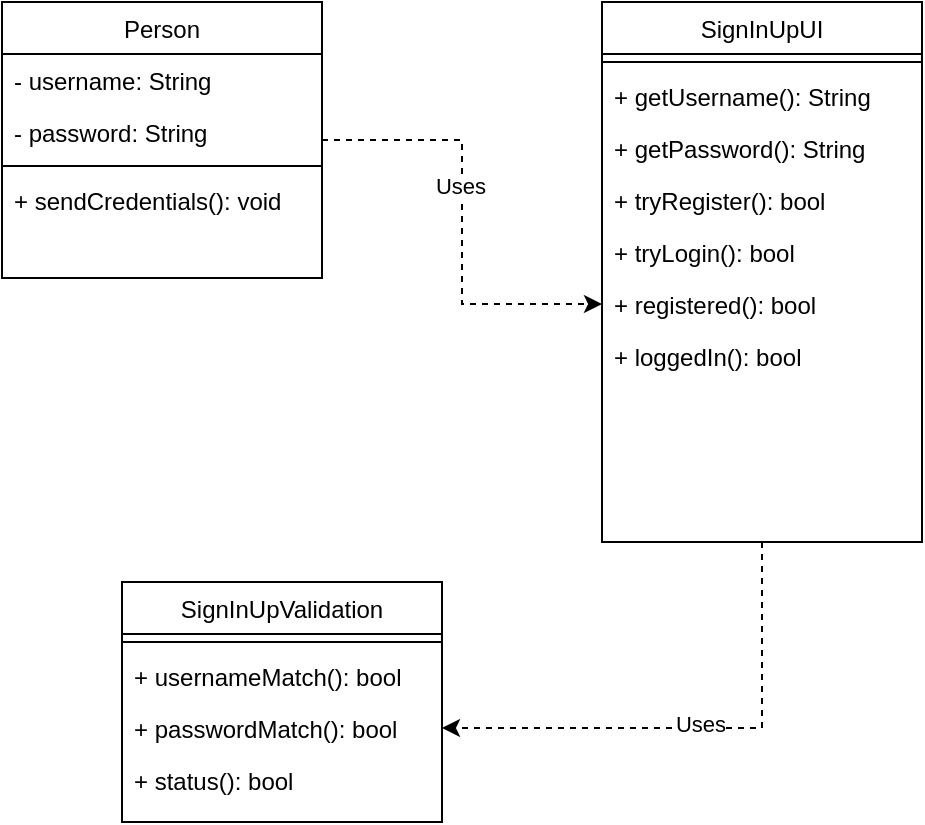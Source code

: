 <mxfile version="17.1.0" type="google"><diagram id="C5RBs43oDa-KdzZeNtuy" name="Page-1"><mxGraphModel grid="1" gridSize="10" guides="1" tooltips="1" connect="1" arrows="1" page="1" fold="1" pageScale="1" pageWidth="827" pageHeight="1169" math="0" shadow="0"><root><mxCell id="WIyWlLk6GJQsqaUBKTNV-0"/><mxCell id="WIyWlLk6GJQsqaUBKTNV-1" parent="WIyWlLk6GJQsqaUBKTNV-0"/><mxCell id="LyZW7LOmegrhGefD36k5-18" style="edgeStyle=orthogonalEdgeStyle;rounded=0;orthogonalLoop=1;jettySize=auto;html=1;entryX=0;entryY=0.5;entryDx=0;entryDy=0;dashed=1;" edge="1" parent="WIyWlLk6GJQsqaUBKTNV-1" source="zkfFHV4jXpPFQw0GAbJ--0" target="LyZW7LOmegrhGefD36k5-16"><mxGeometry relative="1" as="geometry"/></mxCell><mxCell id="LyZW7LOmegrhGefD36k5-19" value="Uses" style="edgeLabel;html=1;align=center;verticalAlign=middle;resizable=0;points=[];" connectable="0" vertex="1" parent="LyZW7LOmegrhGefD36k5-18"><mxGeometry x="-0.162" y="-1" relative="1" as="geometry"><mxPoint as="offset"/></mxGeometry></mxCell><mxCell id="zkfFHV4jXpPFQw0GAbJ--0" value="Person" style="swimlane;fontStyle=0;align=center;verticalAlign=top;childLayout=stackLayout;horizontal=1;startSize=26;horizontalStack=0;resizeParent=1;resizeLast=0;collapsible=1;marginBottom=0;rounded=0;shadow=0;strokeWidth=1;" parent="WIyWlLk6GJQsqaUBKTNV-1" vertex="1"><mxGeometry x="220" y="120" width="160" height="138" as="geometry"><mxRectangle x="230" y="140" width="160" height="26" as="alternateBounds"/></mxGeometry></mxCell><mxCell id="zkfFHV4jXpPFQw0GAbJ--1" value="- username: String" style="text;align=left;verticalAlign=top;spacingLeft=4;spacingRight=4;overflow=hidden;rotatable=0;points=[[0,0.5],[1,0.5]];portConstraint=eastwest;" parent="zkfFHV4jXpPFQw0GAbJ--0" vertex="1"><mxGeometry y="26" width="160" height="26" as="geometry"/></mxCell><mxCell id="zkfFHV4jXpPFQw0GAbJ--3" value="- password: String" style="text;align=left;verticalAlign=top;spacingLeft=4;spacingRight=4;overflow=hidden;rotatable=0;points=[[0,0.5],[1,0.5]];portConstraint=eastwest;rounded=0;shadow=0;html=0;" parent="zkfFHV4jXpPFQw0GAbJ--0" vertex="1"><mxGeometry y="52" width="160" height="26" as="geometry"/></mxCell><mxCell id="zkfFHV4jXpPFQw0GAbJ--4" value="" style="line;html=1;strokeWidth=1;align=left;verticalAlign=middle;spacingTop=-1;spacingLeft=3;spacingRight=3;rotatable=0;labelPosition=right;points=[];portConstraint=eastwest;" parent="zkfFHV4jXpPFQw0GAbJ--0" vertex="1"><mxGeometry y="78" width="160" height="8" as="geometry"/></mxCell><mxCell id="zkfFHV4jXpPFQw0GAbJ--5" value="+ sendCredentials(): void" style="text;align=left;verticalAlign=top;spacingLeft=4;spacingRight=4;overflow=hidden;rotatable=0;points=[[0,0.5],[1,0.5]];portConstraint=eastwest;" parent="zkfFHV4jXpPFQw0GAbJ--0" vertex="1"><mxGeometry y="86" width="160" height="26" as="geometry"/></mxCell><mxCell id="LyZW7LOmegrhGefD36k5-28" style="edgeStyle=orthogonalEdgeStyle;rounded=0;orthogonalLoop=1;jettySize=auto;html=1;entryX=1;entryY=0.5;entryDx=0;entryDy=0;dashed=1;" edge="1" parent="WIyWlLk6GJQsqaUBKTNV-1" source="LyZW7LOmegrhGefD36k5-8" target="LyZW7LOmegrhGefD36k5-23"><mxGeometry relative="1" as="geometry"/></mxCell><mxCell id="LyZW7LOmegrhGefD36k5-29" value="Uses" style="edgeLabel;html=1;align=center;verticalAlign=middle;resizable=0;points=[];" connectable="0" vertex="1" parent="LyZW7LOmegrhGefD36k5-28"><mxGeometry x="-0.02" y="-2" relative="1" as="geometry"><mxPoint as="offset"/></mxGeometry></mxCell><mxCell id="LyZW7LOmegrhGefD36k5-8" value="SignInUpUI" style="swimlane;fontStyle=0;align=center;verticalAlign=top;childLayout=stackLayout;horizontal=1;startSize=26;horizontalStack=0;resizeParent=1;resizeLast=0;collapsible=1;marginBottom=0;rounded=0;shadow=0;strokeWidth=1;" vertex="1" parent="WIyWlLk6GJQsqaUBKTNV-1"><mxGeometry x="520" y="120" width="160" height="270" as="geometry"><mxRectangle x="230" y="140" width="160" height="26" as="alternateBounds"/></mxGeometry></mxCell><mxCell id="LyZW7LOmegrhGefD36k5-11" value="" style="line;html=1;strokeWidth=1;align=left;verticalAlign=middle;spacingTop=-1;spacingLeft=3;spacingRight=3;rotatable=0;labelPosition=right;points=[];portConstraint=eastwest;" vertex="1" parent="LyZW7LOmegrhGefD36k5-8"><mxGeometry y="26" width="160" height="8" as="geometry"/></mxCell><mxCell id="LyZW7LOmegrhGefD36k5-12" value="+ getUsername(): String" style="text;align=left;verticalAlign=top;spacingLeft=4;spacingRight=4;overflow=hidden;rotatable=0;points=[[0,0.5],[1,0.5]];portConstraint=eastwest;" vertex="1" parent="LyZW7LOmegrhGefD36k5-8"><mxGeometry y="34" width="160" height="26" as="geometry"/></mxCell><mxCell id="LyZW7LOmegrhGefD36k5-13" value="+ getPassword(): String" style="text;align=left;verticalAlign=top;spacingLeft=4;spacingRight=4;overflow=hidden;rotatable=0;points=[[0,0.5],[1,0.5]];portConstraint=eastwest;" vertex="1" parent="LyZW7LOmegrhGefD36k5-8"><mxGeometry y="60" width="160" height="26" as="geometry"/></mxCell><mxCell id="LyZW7LOmegrhGefD36k5-14" value="+ tryRegister(): bool&#10;" style="text;align=left;verticalAlign=top;spacingLeft=4;spacingRight=4;overflow=hidden;rotatable=0;points=[[0,0.5],[1,0.5]];portConstraint=eastwest;" vertex="1" parent="LyZW7LOmegrhGefD36k5-8"><mxGeometry y="86" width="160" height="26" as="geometry"/></mxCell><mxCell id="LyZW7LOmegrhGefD36k5-15" value="+ tryLogin(): bool&#10;" style="text;align=left;verticalAlign=top;spacingLeft=4;spacingRight=4;overflow=hidden;rotatable=0;points=[[0,0.5],[1,0.5]];portConstraint=eastwest;" vertex="1" parent="LyZW7LOmegrhGefD36k5-8"><mxGeometry y="112" width="160" height="26" as="geometry"/></mxCell><mxCell id="LyZW7LOmegrhGefD36k5-16" value="+ registered(): bool&#10;" style="text;align=left;verticalAlign=top;spacingLeft=4;spacingRight=4;overflow=hidden;rotatable=0;points=[[0,0.5],[1,0.5]];portConstraint=eastwest;" vertex="1" parent="LyZW7LOmegrhGefD36k5-8"><mxGeometry y="138" width="160" height="26" as="geometry"/></mxCell><mxCell id="LyZW7LOmegrhGefD36k5-17" value="+ loggedIn(): bool&#10;" style="text;align=left;verticalAlign=top;spacingLeft=4;spacingRight=4;overflow=hidden;rotatable=0;points=[[0,0.5],[1,0.5]];portConstraint=eastwest;" vertex="1" parent="LyZW7LOmegrhGefD36k5-8"><mxGeometry y="164" width="160" height="26" as="geometry"/></mxCell><mxCell id="LyZW7LOmegrhGefD36k5-20" value="SignInUpValidation" style="swimlane;fontStyle=0;align=center;verticalAlign=top;childLayout=stackLayout;horizontal=1;startSize=26;horizontalStack=0;resizeParent=1;resizeLast=0;collapsible=1;marginBottom=0;rounded=0;shadow=0;strokeWidth=1;" vertex="1" parent="WIyWlLk6GJQsqaUBKTNV-1"><mxGeometry x="280" y="410" width="160" height="120" as="geometry"><mxRectangle x="230" y="140" width="160" height="26" as="alternateBounds"/></mxGeometry></mxCell><mxCell id="LyZW7LOmegrhGefD36k5-21" value="" style="line;html=1;strokeWidth=1;align=left;verticalAlign=middle;spacingTop=-1;spacingLeft=3;spacingRight=3;rotatable=0;labelPosition=right;points=[];portConstraint=eastwest;" vertex="1" parent="LyZW7LOmegrhGefD36k5-20"><mxGeometry y="26" width="160" height="8" as="geometry"/></mxCell><mxCell id="LyZW7LOmegrhGefD36k5-22" value="+ usernameMatch(): bool" style="text;align=left;verticalAlign=top;spacingLeft=4;spacingRight=4;overflow=hidden;rotatable=0;points=[[0,0.5],[1,0.5]];portConstraint=eastwest;" vertex="1" parent="LyZW7LOmegrhGefD36k5-20"><mxGeometry y="34" width="160" height="26" as="geometry"/></mxCell><mxCell id="LyZW7LOmegrhGefD36k5-23" value="+ passwordMatch(): bool" style="text;align=left;verticalAlign=top;spacingLeft=4;spacingRight=4;overflow=hidden;rotatable=0;points=[[0,0.5],[1,0.5]];portConstraint=eastwest;" vertex="1" parent="LyZW7LOmegrhGefD36k5-20"><mxGeometry y="60" width="160" height="26" as="geometry"/></mxCell><mxCell id="LyZW7LOmegrhGefD36k5-24" value="+ status(): bool&#10;" style="text;align=left;verticalAlign=top;spacingLeft=4;spacingRight=4;overflow=hidden;rotatable=0;points=[[0,0.5],[1,0.5]];portConstraint=eastwest;" vertex="1" parent="LyZW7LOmegrhGefD36k5-20"><mxGeometry y="86" width="160" height="26" as="geometry"/></mxCell></root></mxGraphModel></diagram></mxfile>
